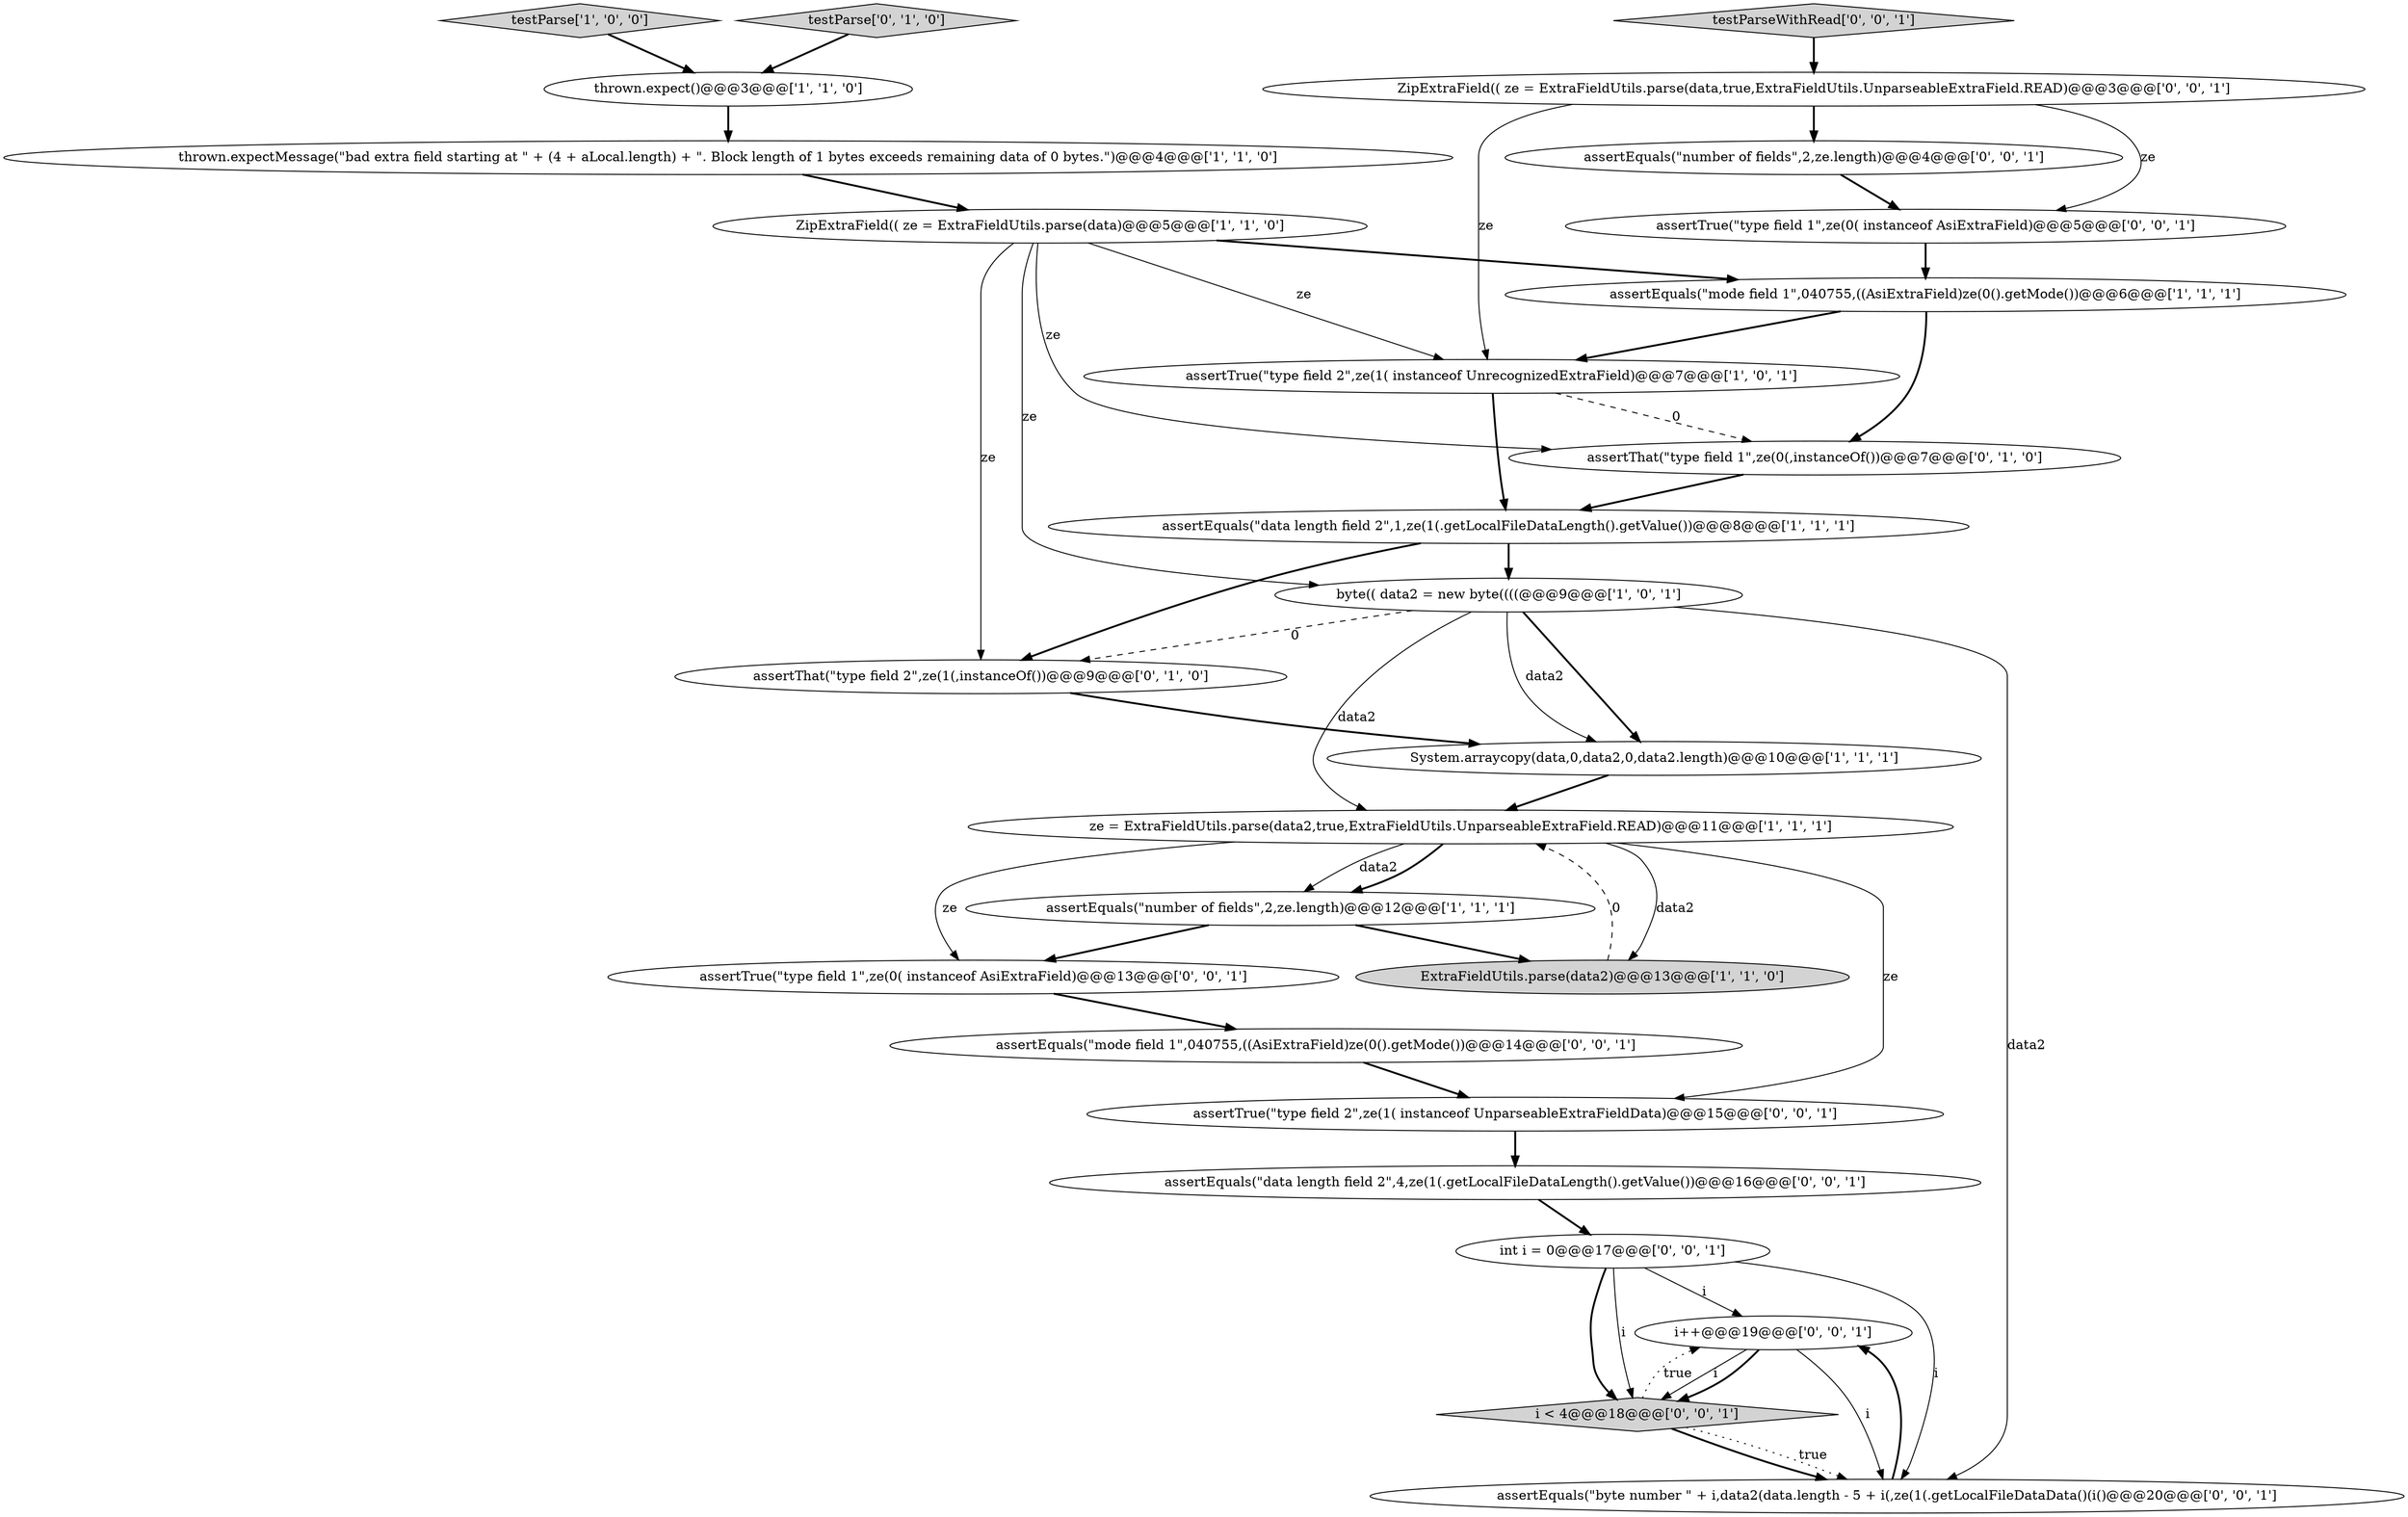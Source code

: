 digraph {
6 [style = filled, label = "assertEquals(\"data length field 2\",1,ze(1(.getLocalFileDataLength().getValue())@@@8@@@['1', '1', '1']", fillcolor = white, shape = ellipse image = "AAA0AAABBB1BBB"];
5 [style = filled, label = "assertEquals(\"mode field 1\",040755,((AsiExtraField)ze(0().getMode())@@@6@@@['1', '1', '1']", fillcolor = white, shape = ellipse image = "AAA0AAABBB1BBB"];
14 [style = filled, label = "testParse['0', '1', '0']", fillcolor = lightgray, shape = diamond image = "AAA0AAABBB2BBB"];
19 [style = filled, label = "assertEquals(\"data length field 2\",4,ze(1(.getLocalFileDataLength().getValue())@@@16@@@['0', '0', '1']", fillcolor = white, shape = ellipse image = "AAA0AAABBB3BBB"];
23 [style = filled, label = "int i = 0@@@17@@@['0', '0', '1']", fillcolor = white, shape = ellipse image = "AAA0AAABBB3BBB"];
26 [style = filled, label = "testParseWithRead['0', '0', '1']", fillcolor = lightgray, shape = diamond image = "AAA0AAABBB3BBB"];
15 [style = filled, label = "assertTrue(\"type field 1\",ze(0( instanceof AsiExtraField)@@@13@@@['0', '0', '1']", fillcolor = white, shape = ellipse image = "AAA0AAABBB3BBB"];
8 [style = filled, label = "testParse['1', '0', '0']", fillcolor = lightgray, shape = diamond image = "AAA0AAABBB1BBB"];
12 [style = filled, label = "assertThat(\"type field 1\",ze(0(,instanceOf())@@@7@@@['0', '1', '0']", fillcolor = white, shape = ellipse image = "AAA1AAABBB2BBB"];
3 [style = filled, label = "thrown.expectMessage(\"bad extra field starting at \" + (4 + aLocal.length) + \". Block length of 1 bytes exceeds remaining data of 0 bytes.\")@@@4@@@['1', '1', '0']", fillcolor = white, shape = ellipse image = "AAA0AAABBB1BBB"];
10 [style = filled, label = "assertEquals(\"number of fields\",2,ze.length)@@@12@@@['1', '1', '1']", fillcolor = white, shape = ellipse image = "AAA0AAABBB1BBB"];
24 [style = filled, label = "i++@@@19@@@['0', '0', '1']", fillcolor = white, shape = ellipse image = "AAA0AAABBB3BBB"];
11 [style = filled, label = "ExtraFieldUtils.parse(data2)@@@13@@@['1', '1', '0']", fillcolor = lightgray, shape = ellipse image = "AAA0AAABBB1BBB"];
9 [style = filled, label = "ze = ExtraFieldUtils.parse(data2,true,ExtraFieldUtils.UnparseableExtraField.READ)@@@11@@@['1', '1', '1']", fillcolor = white, shape = ellipse image = "AAA0AAABBB1BBB"];
13 [style = filled, label = "assertThat(\"type field 2\",ze(1(,instanceOf())@@@9@@@['0', '1', '0']", fillcolor = white, shape = ellipse image = "AAA1AAABBB2BBB"];
17 [style = filled, label = "assertEquals(\"mode field 1\",040755,((AsiExtraField)ze(0().getMode())@@@14@@@['0', '0', '1']", fillcolor = white, shape = ellipse image = "AAA0AAABBB3BBB"];
25 [style = filled, label = "assertTrue(\"type field 2\",ze(1( instanceof UnparseableExtraFieldData)@@@15@@@['0', '0', '1']", fillcolor = white, shape = ellipse image = "AAA0AAABBB3BBB"];
21 [style = filled, label = "assertEquals(\"number of fields\",2,ze.length)@@@4@@@['0', '0', '1']", fillcolor = white, shape = ellipse image = "AAA0AAABBB3BBB"];
7 [style = filled, label = "System.arraycopy(data,0,data2,0,data2.length)@@@10@@@['1', '1', '1']", fillcolor = white, shape = ellipse image = "AAA0AAABBB1BBB"];
22 [style = filled, label = "assertTrue(\"type field 1\",ze(0( instanceof AsiExtraField)@@@5@@@['0', '0', '1']", fillcolor = white, shape = ellipse image = "AAA0AAABBB3BBB"];
4 [style = filled, label = "ZipExtraField(( ze = ExtraFieldUtils.parse(data)@@@5@@@['1', '1', '0']", fillcolor = white, shape = ellipse image = "AAA0AAABBB1BBB"];
0 [style = filled, label = "thrown.expect()@@@3@@@['1', '1', '0']", fillcolor = white, shape = ellipse image = "AAA0AAABBB1BBB"];
20 [style = filled, label = "i < 4@@@18@@@['0', '0', '1']", fillcolor = lightgray, shape = diamond image = "AAA0AAABBB3BBB"];
1 [style = filled, label = "assertTrue(\"type field 2\",ze(1( instanceof UnrecognizedExtraField)@@@7@@@['1', '0', '1']", fillcolor = white, shape = ellipse image = "AAA0AAABBB1BBB"];
18 [style = filled, label = "ZipExtraField(( ze = ExtraFieldUtils.parse(data,true,ExtraFieldUtils.UnparseableExtraField.READ)@@@3@@@['0', '0', '1']", fillcolor = white, shape = ellipse image = "AAA0AAABBB3BBB"];
2 [style = filled, label = "byte(( data2 = new byte((((@@@9@@@['1', '0', '1']", fillcolor = white, shape = ellipse image = "AAA0AAABBB1BBB"];
16 [style = filled, label = "assertEquals(\"byte number \" + i,data2(data.length - 5 + i(,ze(1(.getLocalFileDataData()(i()@@@20@@@['0', '0', '1']", fillcolor = white, shape = ellipse image = "AAA0AAABBB3BBB"];
16->24 [style = bold, label=""];
22->5 [style = bold, label=""];
26->18 [style = bold, label=""];
13->7 [style = bold, label=""];
18->1 [style = solid, label="ze"];
4->2 [style = solid, label="ze"];
24->20 [style = solid, label="i"];
21->22 [style = bold, label=""];
20->16 [style = bold, label=""];
8->0 [style = bold, label=""];
2->7 [style = bold, label=""];
2->9 [style = solid, label="data2"];
24->20 [style = bold, label=""];
7->9 [style = bold, label=""];
25->19 [style = bold, label=""];
5->1 [style = bold, label=""];
4->5 [style = bold, label=""];
9->11 [style = solid, label="data2"];
24->16 [style = solid, label="i"];
6->13 [style = bold, label=""];
23->24 [style = solid, label="i"];
10->11 [style = bold, label=""];
0->3 [style = bold, label=""];
14->0 [style = bold, label=""];
19->23 [style = bold, label=""];
20->24 [style = dotted, label="true"];
20->16 [style = dotted, label="true"];
1->6 [style = bold, label=""];
11->9 [style = dashed, label="0"];
6->2 [style = bold, label=""];
2->7 [style = solid, label="data2"];
18->22 [style = solid, label="ze"];
2->16 [style = solid, label="data2"];
23->16 [style = solid, label="i"];
23->20 [style = bold, label=""];
17->25 [style = bold, label=""];
23->20 [style = solid, label="i"];
4->12 [style = solid, label="ze"];
4->13 [style = solid, label="ze"];
9->10 [style = solid, label="data2"];
1->12 [style = dashed, label="0"];
18->21 [style = bold, label=""];
5->12 [style = bold, label=""];
10->15 [style = bold, label=""];
9->25 [style = solid, label="ze"];
9->15 [style = solid, label="ze"];
4->1 [style = solid, label="ze"];
3->4 [style = bold, label=""];
12->6 [style = bold, label=""];
2->13 [style = dashed, label="0"];
9->10 [style = bold, label=""];
15->17 [style = bold, label=""];
}
